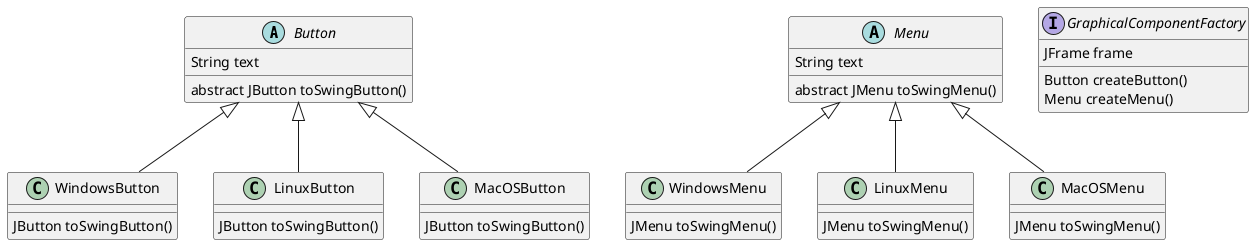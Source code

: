 @startuml
abstract class Button {
    String text
    abstract JButton toSwingButton()
}

abstract class Menu {
    String text
    abstract JMenu toSwingMenu()
}

interface GraphicalComponentFactory {
    JFrame frame
    Button createButton()
    Menu createMenu()
}

class WindowsButton extends Button {
    JButton toSwingButton()
}

class WindowsMenu extends Menu {
    JMenu toSwingMenu()
}

class LinuxButton extends Button {
    JButton toSwingButton()
}

class LinuxMenu extends Menu {
    JMenu toSwingMenu()
}

class MacOSButton extends Button {
    JButton toSwingButton()
}

class MacOSMenu extends Menu {
    JMenu toSwingMenu()
}
@enduml

